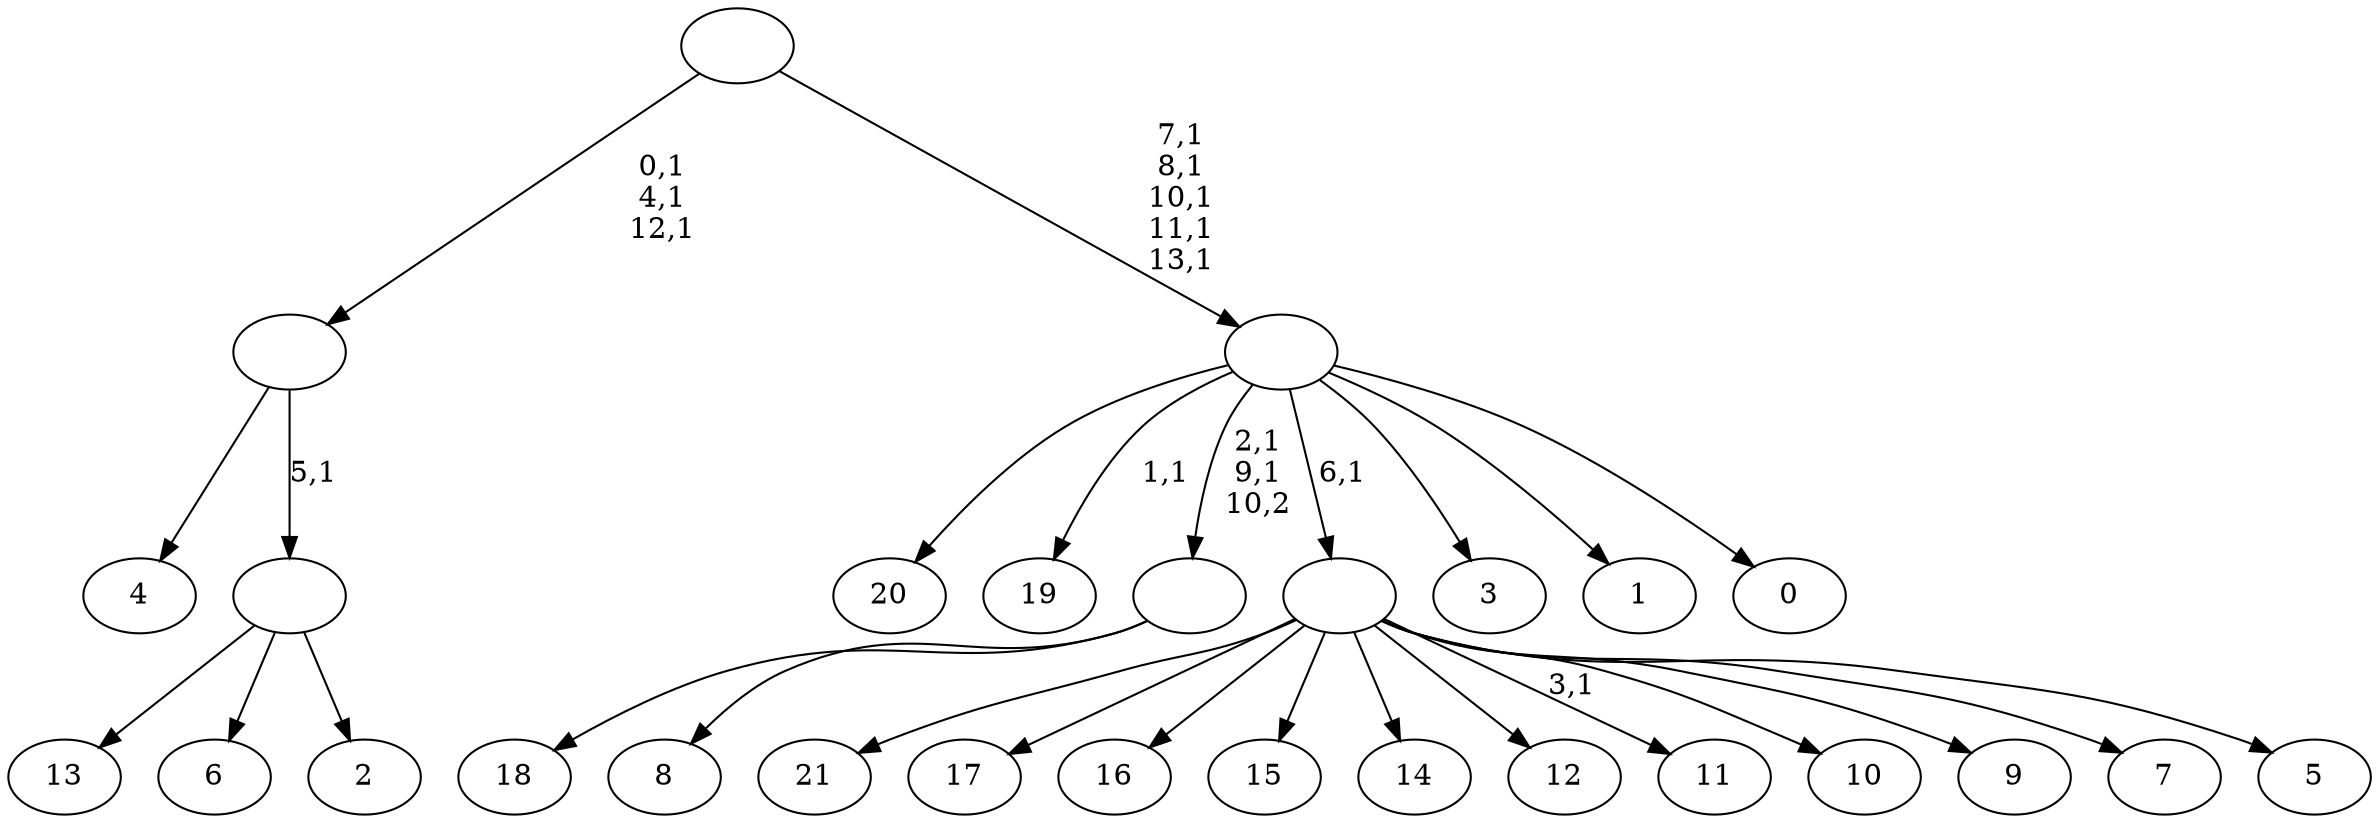 digraph T {
	36 [label="21"]
	35 [label="20"]
	34 [label="19"]
	32 [label="18"]
	31 [label="17"]
	30 [label="16"]
	29 [label="15"]
	28 [label="14"]
	27 [label="13"]
	26 [label="12"]
	25 [label="11"]
	23 [label="10"]
	22 [label="9"]
	21 [label="8"]
	20 [label=""]
	18 [label="7"]
	17 [label="6"]
	16 [label="5"]
	15 [label=""]
	14 [label="4"]
	13 [label="3"]
	12 [label="2"]
	11 [label=""]
	10 [label=""]
	7 [label="1"]
	6 [label="0"]
	5 [label=""]
	0 [label=""]
	20 -> 32 [label=""]
	20 -> 21 [label=""]
	15 -> 25 [label="3,1"]
	15 -> 36 [label=""]
	15 -> 31 [label=""]
	15 -> 30 [label=""]
	15 -> 29 [label=""]
	15 -> 28 [label=""]
	15 -> 26 [label=""]
	15 -> 23 [label=""]
	15 -> 22 [label=""]
	15 -> 18 [label=""]
	15 -> 16 [label=""]
	11 -> 27 [label=""]
	11 -> 17 [label=""]
	11 -> 12 [label=""]
	10 -> 14 [label=""]
	10 -> 11 [label="5,1"]
	5 -> 20 [label="2,1\n9,1\n10,2"]
	5 -> 34 [label="1,1"]
	5 -> 35 [label=""]
	5 -> 15 [label="6,1"]
	5 -> 13 [label=""]
	5 -> 7 [label=""]
	5 -> 6 [label=""]
	0 -> 5 [label="7,1\n8,1\n10,1\n11,1\n13,1"]
	0 -> 10 [label="0,1\n4,1\n12,1"]
}
